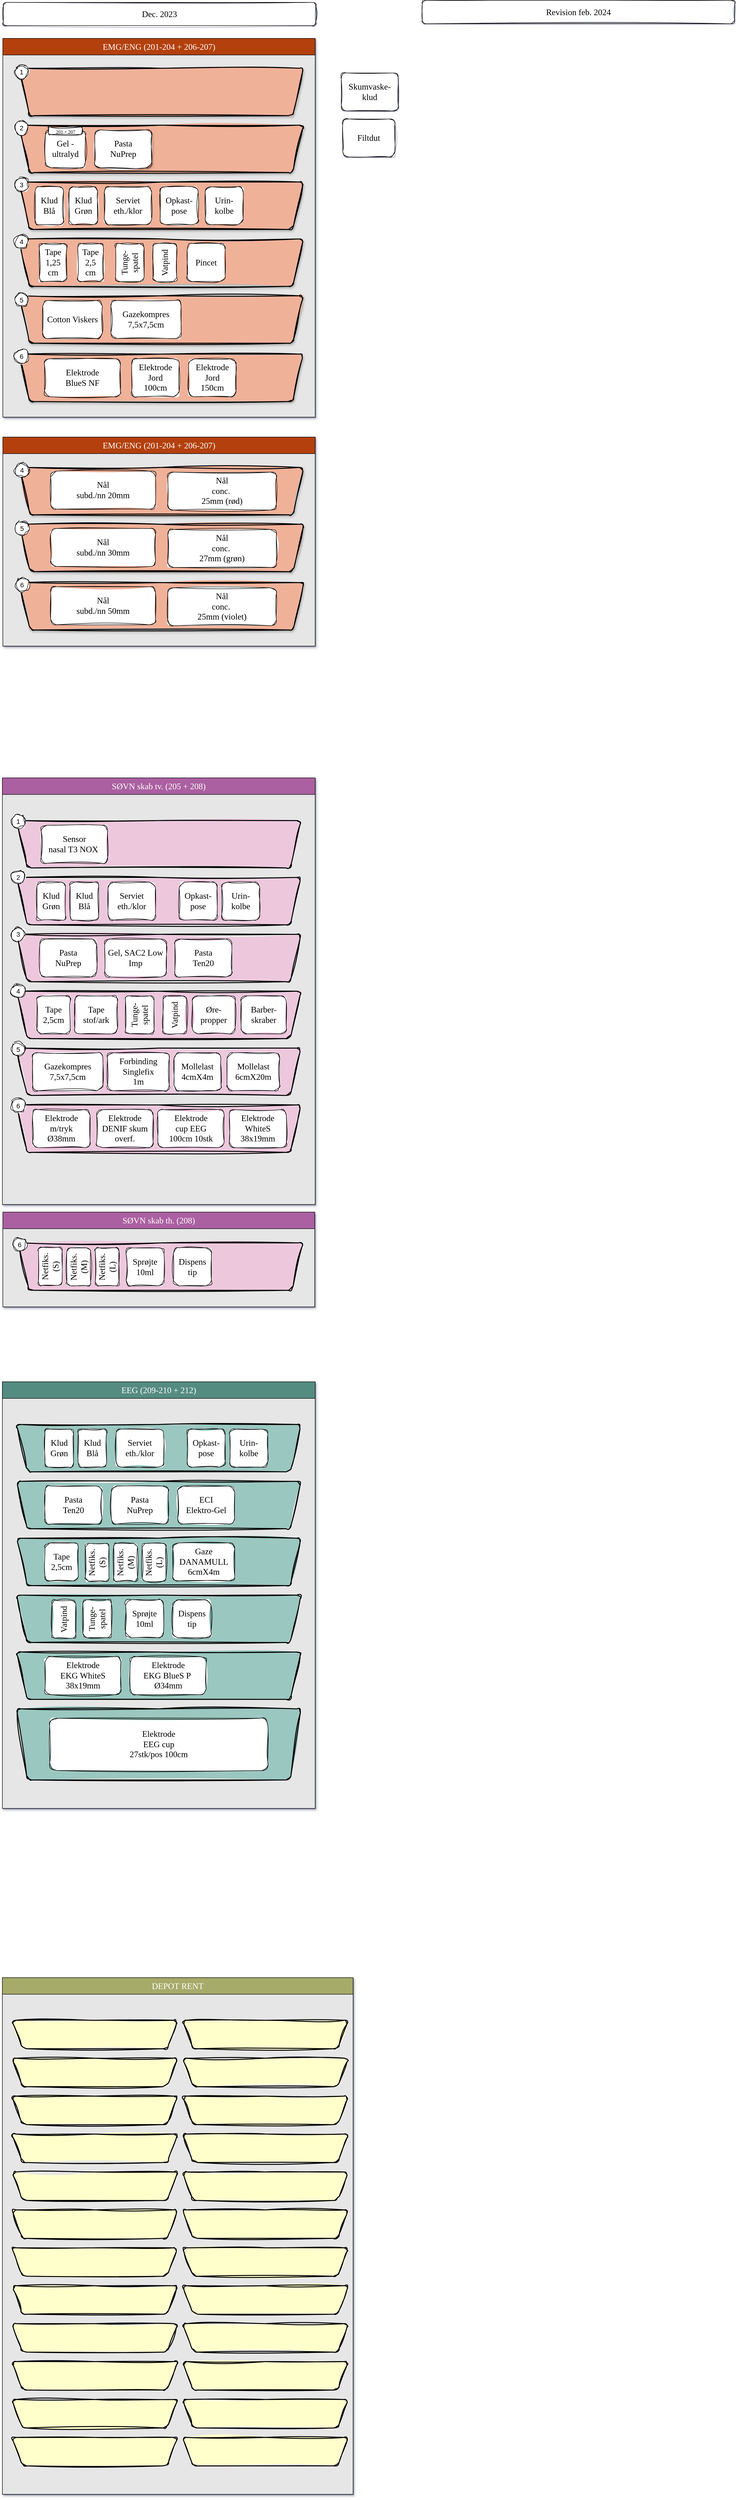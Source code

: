 <mxfile version="22.1.18" type="github">
  <diagram name="Side-1" id="svqQulUeOBDjTAGsCi2p">
    <mxGraphModel dx="2358" dy="1513" grid="0" gridSize="10" guides="1" tooltips="0" connect="0" arrows="0" fold="1" page="0" pageScale="1.5" pageWidth="1169" pageHeight="827" background="#ffffff" math="0" shadow="1">
      <root>
        <mxCell id="0" />
        <mxCell id="1" parent="0" />
        <mxCell id="lYbMJt9OuOAuE3FdUUvH-2" value="EEG (209-210 + 212)" style="swimlane;whiteSpace=wrap;html=1;hachureGap=4;fontFamily=Verdana;fontSize=18;swimlaneFillColor=#E6E6E6;startSize=35;rounded=0;labelBackgroundColor=none;fillStyle=solid;fillColor=#548C82;fontColor=#FFFFFF;shadow=1;fontStyle=0;glass=0;" parent="1" vertex="1">
          <mxGeometry x="80" y="2580" width="660" height="900" as="geometry" />
        </mxCell>
        <mxCell id="3jGWB9efROOq3MFtMo3v-24" value="" style="shape=trapezoid;perimeter=trapezoidPerimeter;whiteSpace=wrap;html=1;fixedSize=1;rounded=1;size=22.5;arcSize=17;rotation=-180;labelBackgroundColor=none;shadow=0;fillStyle=solid;allowArrows=1;snapToPoint=0;strokeWidth=2;perimeterSpacing=0;labelBorderColor=none;fillColor=#9AC7BF;fontSize=18;fontFamily=Verdana;sketch=1;curveFitting=1;jiggle=2;" parent="lYbMJt9OuOAuE3FdUUvH-2" vertex="1">
          <mxGeometry x="30" y="90" width="600" height="100" as="geometry" />
        </mxCell>
        <mxCell id="3jGWB9efROOq3MFtMo3v-30" value="Klud Grøn" style="rounded=1;whiteSpace=wrap;html=1;hachureGap=4;fontFamily=Verdana;fontSize=18;strokeWidth=1;direction=west;rotation=0;sketch=1;curveFitting=1;jiggle=2;" parent="lYbMJt9OuOAuE3FdUUvH-2" vertex="1">
          <mxGeometry x="90" y="100" width="60" height="80" as="geometry" />
        </mxCell>
        <mxCell id="lYbMJt9OuOAuE3FdUUvH-6" value="" style="shape=trapezoid;perimeter=trapezoidPerimeter;whiteSpace=wrap;html=1;fixedSize=1;rounded=1;size=22.5;arcSize=17;rotation=-180;labelBackgroundColor=none;shadow=0;fillStyle=solid;allowArrows=1;snapToPoint=0;strokeWidth=2;perimeterSpacing=0;labelBorderColor=none;fillColor=#9AC7BF;fontSize=18;fontFamily=Verdana;sketch=1;curveFitting=1;jiggle=2;" parent="lYbMJt9OuOAuE3FdUUvH-2" vertex="1">
          <mxGeometry x="30" y="210" width="600" height="100" as="geometry" />
        </mxCell>
        <mxCell id="lYbMJt9OuOAuE3FdUUvH-8" value="" style="shape=trapezoid;perimeter=trapezoidPerimeter;whiteSpace=wrap;html=1;fixedSize=1;rounded=1;size=22.5;arcSize=17;rotation=-180;labelBackgroundColor=none;shadow=0;fillStyle=solid;allowArrows=1;snapToPoint=0;strokeWidth=2;perimeterSpacing=0;labelBorderColor=none;fillColor=#9AC7BF;fontSize=18;fontFamily=Verdana;sketch=1;curveFitting=1;jiggle=2;" parent="lYbMJt9OuOAuE3FdUUvH-2" vertex="1">
          <mxGeometry x="30" y="330" width="600" height="100" as="geometry" />
        </mxCell>
        <mxCell id="lYbMJt9OuOAuE3FdUUvH-9" value="" style="shape=trapezoid;perimeter=trapezoidPerimeter;whiteSpace=wrap;html=1;fixedSize=1;rounded=1;size=22.5;arcSize=17;rotation=-180;labelBackgroundColor=none;shadow=0;fillStyle=solid;allowArrows=1;snapToPoint=0;strokeWidth=2;perimeterSpacing=0;labelBorderColor=none;fillColor=#9AC7BF;fontSize=18;fontFamily=Verdana;sketch=1;curveFitting=1;jiggle=2;" parent="lYbMJt9OuOAuE3FdUUvH-2" vertex="1">
          <mxGeometry x="30" y="450" width="600" height="100" as="geometry" />
        </mxCell>
        <mxCell id="lYbMJt9OuOAuE3FdUUvH-10" value="" style="shape=trapezoid;perimeter=trapezoidPerimeter;whiteSpace=wrap;html=1;fixedSize=1;rounded=1;size=22.5;arcSize=17;rotation=-180;labelBackgroundColor=none;shadow=0;fillStyle=solid;allowArrows=1;snapToPoint=0;strokeWidth=2;perimeterSpacing=0;labelBorderColor=none;fillColor=#9AC7BF;fontSize=18;fontFamily=Verdana;sketch=1;curveFitting=1;jiggle=2;" parent="lYbMJt9OuOAuE3FdUUvH-2" vertex="1">
          <mxGeometry x="30" y="570" width="600" height="100" as="geometry" />
        </mxCell>
        <mxCell id="lYbMJt9OuOAuE3FdUUvH-11" value="" style="shape=trapezoid;perimeter=trapezoidPerimeter;whiteSpace=wrap;html=1;fixedSize=1;rounded=1;size=22.5;arcSize=17;rotation=-180;labelBackgroundColor=none;shadow=0;fillStyle=solid;allowArrows=1;snapToPoint=0;strokeWidth=2;perimeterSpacing=0;labelBorderColor=none;fillColor=#9AC7BF;fontSize=18;fontFamily=Verdana;sketch=1;curveFitting=1;jiggle=2;" parent="lYbMJt9OuOAuE3FdUUvH-2" vertex="1">
          <mxGeometry x="30" y="690" width="600" height="150" as="geometry" />
        </mxCell>
        <mxCell id="lYbMJt9OuOAuE3FdUUvH-13" value="Klud Blå" style="rounded=1;whiteSpace=wrap;html=1;hachureGap=4;fontFamily=Verdana;fontSize=18;strokeWidth=1;direction=west;rotation=0;sketch=1;curveFitting=1;jiggle=2;" parent="lYbMJt9OuOAuE3FdUUvH-2" vertex="1">
          <mxGeometry x="160" y="100" width="60" height="80" as="geometry" />
        </mxCell>
        <mxCell id="lYbMJt9OuOAuE3FdUUvH-14" value="Serviet&lt;br style=&quot;font-size: 18px;&quot;&gt;eth./klor" style="rounded=1;whiteSpace=wrap;html=1;hachureGap=4;fontFamily=Verdana;fontSize=18;strokeWidth=1;direction=west;rotation=0;sketch=1;curveFitting=1;jiggle=2;" parent="lYbMJt9OuOAuE3FdUUvH-2" vertex="1">
          <mxGeometry x="240" y="100" width="100" height="80" as="geometry" />
        </mxCell>
        <mxCell id="lYbMJt9OuOAuE3FdUUvH-15" value="Opkast-pose" style="rounded=1;whiteSpace=wrap;html=1;hachureGap=4;fontFamily=Verdana;fontSize=18;strokeWidth=1;direction=west;rotation=0;sketch=1;curveFitting=1;jiggle=2;" parent="lYbMJt9OuOAuE3FdUUvH-2" vertex="1">
          <mxGeometry x="390" y="100" width="80" height="80" as="geometry" />
        </mxCell>
        <mxCell id="lYbMJt9OuOAuE3FdUUvH-16" value="Urin-kolbe" style="rounded=1;whiteSpace=wrap;html=1;hachureGap=4;fontFamily=Verdana;fontSize=18;strokeWidth=1;direction=west;rotation=0;sketch=1;curveFitting=1;jiggle=2;" parent="lYbMJt9OuOAuE3FdUUvH-2" vertex="1">
          <mxGeometry x="480" y="100" width="80" height="80" as="geometry" />
        </mxCell>
        <mxCell id="lYbMJt9OuOAuE3FdUUvH-20" value="Elektrode&lt;br&gt;EKG WhiteS&lt;br style=&quot;font-size: 18px;&quot;&gt;38x19mm" style="rounded=1;whiteSpace=wrap;html=1;hachureGap=4;fontFamily=Verdana;fontSize=18;strokeWidth=1;direction=west;rotation=0;spacingRight=2;spacingLeft=2;sketch=1;curveFitting=1;jiggle=2;" parent="lYbMJt9OuOAuE3FdUUvH-2" vertex="1">
          <mxGeometry x="90" y="580" width="160" height="80" as="geometry" />
        </mxCell>
        <mxCell id="lYbMJt9OuOAuE3FdUUvH-25" value="Elektrode &lt;br style=&quot;font-size: 18px;&quot;&gt;EKG BlueS P&amp;nbsp;&lt;br style=&quot;font-size: 18px;&quot;&gt;Ø34mm" style="rounded=1;whiteSpace=wrap;html=1;hachureGap=4;fontFamily=Verdana;fontSize=18;strokeWidth=1;direction=west;rotation=0;spacingRight=2;spacingLeft=2;sketch=1;curveFitting=1;jiggle=2;" parent="lYbMJt9OuOAuE3FdUUvH-2" vertex="1">
          <mxGeometry x="270" y="580" width="160" height="80" as="geometry" />
        </mxCell>
        <mxCell id="lYbMJt9OuOAuE3FdUUvH-26" value="Tape&lt;br style=&quot;font-size: 18px;&quot;&gt;2,5cm" style="rounded=1;whiteSpace=wrap;html=1;hachureGap=4;fontFamily=Verdana;fontSize=18;strokeWidth=1;direction=west;rotation=0;spacingRight=2;spacingLeft=2;sketch=1;curveFitting=1;jiggle=2;" parent="lYbMJt9OuOAuE3FdUUvH-2" vertex="1">
          <mxGeometry x="90" y="340" width="70" height="80" as="geometry" />
        </mxCell>
        <mxCell id="lYbMJt9OuOAuE3FdUUvH-27" value="Vatpind" style="rounded=1;whiteSpace=wrap;html=1;hachureGap=4;fontFamily=Verdana;fontSize=18;strokeWidth=1;direction=west;rotation=-90;spacingRight=2;spacingLeft=2;sketch=1;curveFitting=1;jiggle=2;" parent="lYbMJt9OuOAuE3FdUUvH-2" vertex="1">
          <mxGeometry x="90" y="476" width="80" height="50" as="geometry" />
        </mxCell>
        <mxCell id="lYbMJt9OuOAuE3FdUUvH-28" value="Tunge-spatel" style="rounded=1;whiteSpace=wrap;html=1;hachureGap=4;fontFamily=Verdana;fontSize=18;strokeWidth=1;direction=west;rotation=-90;spacingRight=2;spacingLeft=2;sketch=1;curveFitting=1;jiggle=2;" parent="lYbMJt9OuOAuE3FdUUvH-2" vertex="1">
          <mxGeometry x="160" y="470" width="80" height="60" as="geometry" />
        </mxCell>
        <mxCell id="lYbMJt9OuOAuE3FdUUvH-29" value="Gaze DANAMULL&lt;br style=&quot;font-size: 18px;&quot;&gt;6cmX4m" style="rounded=1;whiteSpace=wrap;html=1;hachureGap=4;fontFamily=Verdana;fontSize=18;strokeWidth=1;direction=west;rotation=0;spacingRight=2;spacingLeft=2;sketch=1;curveFitting=1;jiggle=2;" parent="lYbMJt9OuOAuE3FdUUvH-2" vertex="1">
          <mxGeometry x="360" y="340" width="130" height="80" as="geometry" />
        </mxCell>
        <mxCell id="lYbMJt9OuOAuE3FdUUvH-36" value="Netfiks. (S)" style="rounded=1;whiteSpace=wrap;html=1;hachureGap=4;fontFamily=Verdana;fontSize=18;strokeWidth=1;direction=west;rotation=-90;spacingRight=2;spacingLeft=2;sketch=1;curveFitting=1;jiggle=2;" parent="lYbMJt9OuOAuE3FdUUvH-2" vertex="1">
          <mxGeometry x="160" y="356" width="80" height="50" as="geometry" />
        </mxCell>
        <mxCell id="lYbMJt9OuOAuE3FdUUvH-37" value="Netfiks. (M)" style="rounded=1;whiteSpace=wrap;html=1;hachureGap=4;fontFamily=Verdana;fontSize=18;strokeWidth=1;direction=west;rotation=-90;spacingRight=2;spacingLeft=2;sketch=1;curveFitting=1;jiggle=2;" parent="lYbMJt9OuOAuE3FdUUvH-2" vertex="1">
          <mxGeometry x="220" y="356" width="80" height="50" as="geometry" />
        </mxCell>
        <mxCell id="lYbMJt9OuOAuE3FdUUvH-38" value="Netfiks. (L)" style="rounded=1;whiteSpace=wrap;html=1;hachureGap=4;fontFamily=Verdana;fontSize=18;strokeWidth=1;direction=west;rotation=-90;spacingRight=2;spacingLeft=2;sketch=1;curveFitting=1;jiggle=2;" parent="lYbMJt9OuOAuE3FdUUvH-2" vertex="1">
          <mxGeometry x="280" y="356" width="80" height="50" as="geometry" />
        </mxCell>
        <mxCell id="lYbMJt9OuOAuE3FdUUvH-39" value="Pasta&lt;br style=&quot;font-size: 18px;&quot;&gt;NuPrep" style="rounded=1;whiteSpace=wrap;html=1;hachureGap=4;fontFamily=Verdana;fontSize=18;strokeWidth=1;direction=west;rotation=0;spacingRight=2;spacingLeft=2;sketch=1;curveFitting=1;jiggle=2;" parent="lYbMJt9OuOAuE3FdUUvH-2" vertex="1">
          <mxGeometry x="230" y="220" width="120" height="80" as="geometry" />
        </mxCell>
        <mxCell id="lYbMJt9OuOAuE3FdUUvH-40" value="Pasta&lt;br style=&quot;font-size: 18px;&quot;&gt;Ten20" style="rounded=1;whiteSpace=wrap;html=1;hachureGap=4;fontFamily=Verdana;fontSize=18;strokeWidth=1;direction=west;rotation=0;spacingRight=2;spacingLeft=2;sketch=1;curveFitting=1;jiggle=2;" parent="lYbMJt9OuOAuE3FdUUvH-2" vertex="1">
          <mxGeometry x="90" y="220" width="120" height="80" as="geometry" />
        </mxCell>
        <mxCell id="lYbMJt9OuOAuE3FdUUvH-41" value="Elektrode&lt;br style=&quot;font-size: 18px;&quot;&gt;EEG cup&lt;br style=&quot;font-size: 18px;&quot;&gt;27stk/pos 100cm" style="rounded=1;whiteSpace=wrap;html=1;hachureGap=4;fontFamily=Verdana;fontSize=18;strokeWidth=1;direction=west;rotation=0;spacingRight=2;spacingLeft=2;sketch=1;curveFitting=1;jiggle=2;" parent="lYbMJt9OuOAuE3FdUUvH-2" vertex="1">
          <mxGeometry x="100" y="710" width="460" height="110" as="geometry" />
        </mxCell>
        <mxCell id="lYbMJt9OuOAuE3FdUUvH-42" value="ECI&lt;br style=&quot;font-size: 18px;&quot;&gt;Elektro-Gel" style="rounded=1;whiteSpace=wrap;html=1;hachureGap=4;fontFamily=Verdana;fontSize=18;strokeWidth=1;direction=west;rotation=0;spacingRight=2;spacingLeft=2;sketch=1;curveFitting=1;jiggle=2;" parent="lYbMJt9OuOAuE3FdUUvH-2" vertex="1">
          <mxGeometry x="370" y="220" width="120" height="80" as="geometry" />
        </mxCell>
        <mxCell id="lYbMJt9OuOAuE3FdUUvH-43" value="Sprøjte 10ml" style="rounded=1;whiteSpace=wrap;html=1;hachureGap=4;fontFamily=Verdana;fontSize=18;strokeWidth=1;direction=west;rotation=0;spacingRight=2;spacingLeft=2;sketch=1;curveFitting=1;jiggle=2;" parent="lYbMJt9OuOAuE3FdUUvH-2" vertex="1">
          <mxGeometry x="260" y="460" width="80" height="80" as="geometry" />
        </mxCell>
        <mxCell id="lYbMJt9OuOAuE3FdUUvH-44" value="Dispens&lt;br style=&quot;font-size: 18px;&quot;&gt;tip" style="rounded=1;whiteSpace=wrap;html=1;hachureGap=4;fontFamily=Verdana;fontSize=18;strokeWidth=1;direction=west;rotation=0;spacingRight=2;spacingLeft=2;sketch=1;curveFitting=1;jiggle=2;" parent="lYbMJt9OuOAuE3FdUUvH-2" vertex="1">
          <mxGeometry x="360" y="460" width="80" height="80" as="geometry" />
        </mxCell>
        <mxCell id="wIaHaO2FN9Urou3l482N-1" value="EMG/ENG (201-204 + 206-207)" style="swimlane;whiteSpace=wrap;html=1;hachureGap=4;fontFamily=Verdana;fontSize=18;swimlaneFillColor=#E6E6E6;startSize=35;rounded=0;labelBackgroundColor=none;fillStyle=solid;fillColor=#B3400E;fontColor=#FFFFFF;shadow=1;fontStyle=0;glass=0;" parent="1" vertex="1">
          <mxGeometry x="81" y="-254" width="659" height="799" as="geometry" />
        </mxCell>
        <mxCell id="wIaHaO2FN9Urou3l482N-2" value="" style="shape=trapezoid;perimeter=trapezoidPerimeter;whiteSpace=wrap;html=1;fixedSize=1;rounded=1;size=22.5;arcSize=17;rotation=-180;labelBackgroundColor=none;shadow=1;fillStyle=solid;allowArrows=1;snapToPoint=0;strokeWidth=2;perimeterSpacing=0;labelBorderColor=none;fillColor=#F0B199;fontSize=18;fontFamily=Verdana;sketch=1;curveFitting=1;jiggle=2;" parent="wIaHaO2FN9Urou3l482N-1" vertex="1">
          <mxGeometry x="34" y="63" width="600" height="100" as="geometry" />
        </mxCell>
        <mxCell id="wIaHaO2FN9Urou3l482N-4" value="" style="shape=trapezoid;perimeter=trapezoidPerimeter;whiteSpace=wrap;html=1;fixedSize=1;rounded=1;size=22.5;arcSize=17;rotation=-180;labelBackgroundColor=none;shadow=1;fillStyle=solid;allowArrows=1;snapToPoint=0;strokeWidth=2;perimeterSpacing=0;labelBorderColor=none;fillColor=#F0B199;fontSize=18;fontFamily=Verdana;sketch=1;curveFitting=1;jiggle=2;" parent="wIaHaO2FN9Urou3l482N-1" vertex="1">
          <mxGeometry x="34" y="183" width="600" height="100" as="geometry" />
        </mxCell>
        <mxCell id="wIaHaO2FN9Urou3l482N-5" value="" style="shape=trapezoid;perimeter=trapezoidPerimeter;whiteSpace=wrap;html=1;fixedSize=1;rounded=1;size=22.5;arcSize=17;rotation=-180;labelBackgroundColor=none;shadow=1;fillStyle=solid;allowArrows=1;snapToPoint=0;strokeWidth=2;perimeterSpacing=0;labelBorderColor=none;fillColor=#F0B199;fontSize=18;fontFamily=Verdana;sketch=1;curveFitting=1;jiggle=2;" parent="wIaHaO2FN9Urou3l482N-1" vertex="1">
          <mxGeometry x="34" y="303" width="600" height="100" as="geometry" />
        </mxCell>
        <mxCell id="wIaHaO2FN9Urou3l482N-6" value="" style="shape=trapezoid;perimeter=trapezoidPerimeter;whiteSpace=wrap;html=1;fixedSize=1;rounded=1;size=22.5;arcSize=17;rotation=-180;labelBackgroundColor=none;shadow=1;fillStyle=solid;allowArrows=1;snapToPoint=0;strokeWidth=2;perimeterSpacing=0;labelBorderColor=none;fillColor=#F0B199;fontSize=18;fontFamily=Verdana;sketch=1;curveFitting=1;jiggle=2;" parent="wIaHaO2FN9Urou3l482N-1" vertex="1">
          <mxGeometry x="34" y="423" width="600" height="100" as="geometry" />
        </mxCell>
        <mxCell id="wIaHaO2FN9Urou3l482N-7" value="" style="shape=trapezoid;perimeter=trapezoidPerimeter;whiteSpace=wrap;html=1;fixedSize=1;rounded=1;size=22.5;arcSize=17;rotation=-180;labelBackgroundColor=none;shadow=1;fillStyle=solid;allowArrows=1;snapToPoint=0;strokeWidth=2;perimeterSpacing=0;labelBorderColor=none;fillColor=#F0B199;fontSize=18;fontFamily=Verdana;sketch=1;curveFitting=1;jiggle=2;" parent="wIaHaO2FN9Urou3l482N-1" vertex="1">
          <mxGeometry x="34" y="543" width="600" height="100" as="geometry" />
        </mxCell>
        <mxCell id="wIaHaO2FN9Urou3l482N-8" value="" style="shape=trapezoid;perimeter=trapezoidPerimeter;whiteSpace=wrap;html=1;fixedSize=1;rounded=1;size=22.5;arcSize=17;rotation=-180;labelBackgroundColor=none;shadow=1;fillStyle=solid;allowArrows=1;snapToPoint=0;strokeWidth=2;perimeterSpacing=0;labelBorderColor=none;fillColor=#F0B199;fontSize=18;fontFamily=Verdana;sketch=1;curveFitting=1;jiggle=2;" parent="wIaHaO2FN9Urou3l482N-1" vertex="1">
          <mxGeometry x="34" y="666" width="600" height="100" as="geometry" />
        </mxCell>
        <mxCell id="wIaHaO2FN9Urou3l482N-13" value="Elektrode Jord&lt;br style=&quot;font-size: 18px;&quot;&gt;100cm" style="rounded=1;whiteSpace=wrap;html=1;hachureGap=4;fontFamily=Verdana;fontSize=18;strokeWidth=1;direction=west;rotation=0;spacingRight=2;spacingLeft=2;sketch=1;curveFitting=1;jiggle=2;" parent="wIaHaO2FN9Urou3l482N-1" vertex="1">
          <mxGeometry x="272" y="676" width="100" height="80" as="geometry" />
        </mxCell>
        <mxCell id="wIaHaO2FN9Urou3l482N-14" value="Elektrode&lt;br style=&quot;font-size: 18px;&quot;&gt;BlueS NF" style="rounded=1;whiteSpace=wrap;html=1;hachureGap=4;fontFamily=Verdana;fontSize=18;strokeWidth=1;direction=west;rotation=0;spacingRight=2;spacingLeft=2;sketch=1;curveFitting=1;jiggle=2;" parent="wIaHaO2FN9Urou3l482N-1" vertex="1">
          <mxGeometry x="88" y="676" width="160" height="80" as="geometry" />
        </mxCell>
        <mxCell id="wIaHaO2FN9Urou3l482N-22" value="Gel - ultralyd" style="rounded=1;whiteSpace=wrap;html=1;hachureGap=4;fontFamily=Verdana;fontSize=18;strokeWidth=1;direction=west;rotation=0;spacingRight=2;spacingLeft=2;shadow=0;sketch=1;curveFitting=1;jiggle=2;" parent="wIaHaO2FN9Urou3l482N-1" vertex="1">
          <mxGeometry x="90" y="193" width="84" height="80" as="geometry" />
        </mxCell>
        <mxCell id="wIaHaO2FN9Urou3l482N-28" value="Elektrode Jord&lt;br style=&quot;font-size: 18px;&quot;&gt;150cm" style="rounded=1;whiteSpace=wrap;html=1;hachureGap=4;fontFamily=Verdana;fontSize=18;strokeWidth=1;direction=west;rotation=0;spacingRight=2;spacingLeft=2;sketch=1;curveFitting=1;jiggle=2;" parent="wIaHaO2FN9Urou3l482N-1" vertex="1">
          <mxGeometry x="392" y="676" width="100" height="80" as="geometry" />
        </mxCell>
        <mxCell id="Ygx26Ma0uc5o6EwyQJRm-1" value="Pasta&lt;br style=&quot;font-size: 18px;&quot;&gt;NuPrep" style="rounded=1;whiteSpace=wrap;html=1;hachureGap=4;fontFamily=Verdana;fontSize=18;strokeWidth=1;direction=west;rotation=0;spacingRight=2;spacingLeft=2;sketch=1;curveFitting=1;jiggle=2;shadow=1;" vertex="1" parent="wIaHaO2FN9Urou3l482N-1">
          <mxGeometry x="194" y="193" width="120" height="80" as="geometry" />
        </mxCell>
        <mxCell id="wIaHaO2FN9Urou3l482N-9" value="Klud Blå" style="rounded=1;whiteSpace=wrap;html=1;hachureGap=4;fontFamily=Verdana;fontSize=18;strokeWidth=1;direction=west;rotation=0;sketch=1;curveFitting=1;jiggle=2;" parent="wIaHaO2FN9Urou3l482N-1" vertex="1">
          <mxGeometry x="68" y="313" width="60" height="80" as="geometry" />
        </mxCell>
        <mxCell id="wIaHaO2FN9Urou3l482N-3" value="Klud Grøn" style="rounded=1;whiteSpace=wrap;html=1;hachureGap=4;fontFamily=Verdana;fontSize=18;strokeWidth=1;direction=west;rotation=0;sketch=1;curveFitting=1;jiggle=2;" parent="wIaHaO2FN9Urou3l482N-1" vertex="1">
          <mxGeometry x="140" y="313" width="60" height="80" as="geometry" />
        </mxCell>
        <mxCell id="wIaHaO2FN9Urou3l482N-10" value="Serviet&lt;br style=&quot;font-size: 18px;&quot;&gt;eth./klor" style="rounded=1;whiteSpace=wrap;html=1;hachureGap=4;fontFamily=Verdana;fontSize=18;strokeWidth=1;direction=west;rotation=0;shadow=0;sketch=1;curveFitting=1;jiggle=2;" parent="wIaHaO2FN9Urou3l482N-1" vertex="1">
          <mxGeometry x="214" y="313" width="100" height="80" as="geometry" />
        </mxCell>
        <mxCell id="wIaHaO2FN9Urou3l482N-11" value="Opkast-pose" style="rounded=1;whiteSpace=wrap;html=1;hachureGap=4;fontFamily=Verdana;fontSize=18;strokeWidth=1;direction=west;rotation=0;sketch=1;curveFitting=1;jiggle=2;" parent="wIaHaO2FN9Urou3l482N-1" vertex="1">
          <mxGeometry x="332" y="313" width="80" height="80" as="geometry" />
        </mxCell>
        <mxCell id="wIaHaO2FN9Urou3l482N-12" value="Urin-kolbe" style="rounded=1;whiteSpace=wrap;html=1;hachureGap=4;fontFamily=Verdana;fontSize=18;strokeWidth=1;direction=west;rotation=0;sketch=1;curveFitting=1;jiggle=2;" parent="wIaHaO2FN9Urou3l482N-1" vertex="1">
          <mxGeometry x="427" y="313" width="80" height="80" as="geometry" />
        </mxCell>
        <mxCell id="Ygx26Ma0uc5o6EwyQJRm-2" value="Tape&lt;br style=&quot;font-size: 18px;&quot;&gt;2,5 cm" style="rounded=1;whiteSpace=wrap;html=1;hachureGap=4;fontFamily=Verdana;fontSize=18;strokeWidth=1;direction=west;rotation=0;spacingRight=2;spacingLeft=2;sketch=1;curveFitting=1;jiggle=2;" vertex="1" parent="wIaHaO2FN9Urou3l482N-1">
          <mxGeometry x="158" y="433" width="54" height="80" as="geometry" />
        </mxCell>
        <mxCell id="Ygx26Ma0uc5o6EwyQJRm-3" value="Tape&lt;br style=&quot;font-size: 18px;&quot;&gt;1,25 cm" style="rounded=1;whiteSpace=wrap;html=1;hachureGap=4;fontFamily=Verdana;fontSize=18;strokeWidth=1;direction=west;rotation=0;spacingRight=2;spacingLeft=2;sketch=1;curveFitting=1;jiggle=2;" vertex="1" parent="wIaHaO2FN9Urou3l482N-1">
          <mxGeometry x="77" y="433" width="58" height="80" as="geometry" />
        </mxCell>
        <mxCell id="wIaHaO2FN9Urou3l482N-17" value="Tunge-spatel" style="rounded=1;whiteSpace=wrap;html=1;hachureGap=4;fontFamily=Verdana;fontSize=18;strokeWidth=1;direction=west;rotation=-90;spacingRight=2;spacingLeft=2;sketch=1;curveFitting=1;jiggle=2;" parent="wIaHaO2FN9Urou3l482N-1" vertex="1">
          <mxGeometry x="228" y="443" width="80" height="60" as="geometry" />
        </mxCell>
        <mxCell id="wIaHaO2FN9Urou3l482N-16" value="Vatpind" style="rounded=1;whiteSpace=wrap;html=1;hachureGap=4;fontFamily=Verdana;fontSize=18;strokeWidth=1;direction=west;rotation=-90;spacingRight=2;spacingLeft=2;sketch=1;curveFitting=1;jiggle=2;" parent="wIaHaO2FN9Urou3l482N-1" vertex="1">
          <mxGeometry x="302" y="448" width="80" height="50" as="geometry" />
        </mxCell>
        <mxCell id="wIaHaO2FN9Urou3l482N-26" value="Pincet" style="rounded=1;whiteSpace=wrap;html=1;hachureGap=4;fontFamily=Verdana;fontSize=18;strokeWidth=1;direction=west;rotation=0;spacingRight=2;spacingLeft=2;sketch=1;curveFitting=1;jiggle=2;" parent="wIaHaO2FN9Urou3l482N-1" vertex="1">
          <mxGeometry x="389" y="433" width="80" height="80" as="geometry" />
        </mxCell>
        <mxCell id="wIaHaO2FN9Urou3l482N-31" value="Gazekompres&lt;br style=&quot;font-size: 18px;&quot;&gt;7,5x7,5cm" style="rounded=1;whiteSpace=wrap;html=1;hachureGap=4;fontFamily=Verdana;fontSize=18;strokeWidth=1;direction=west;rotation=0;spacingRight=2;spacingLeft=2;sketch=1;curveFitting=1;jiggle=2;" parent="wIaHaO2FN9Urou3l482N-1" vertex="1">
          <mxGeometry x="228" y="553" width="148" height="80" as="geometry" />
        </mxCell>
        <mxCell id="wIaHaO2FN9Urou3l482N-80" value="Cotton Viskers" style="rounded=1;whiteSpace=wrap;html=1;hachureGap=4;fontFamily=Verdana;fontSize=18;strokeWidth=1;direction=west;rotation=0;spacingRight=2;spacingLeft=2;sketch=1;curveFitting=1;jiggle=2;" parent="wIaHaO2FN9Urou3l482N-1" vertex="1">
          <mxGeometry x="84" y="553" width="126" height="80" as="geometry" />
        </mxCell>
        <mxCell id="Ygx26Ma0uc5o6EwyQJRm-5" value="&lt;font style=&quot;font-size: 10px;&quot;&gt;201 + 207&lt;/font&gt;" style="rounded=1;whiteSpace=wrap;html=1;hachureGap=4;fontFamily=Verdana;fontSize=18;strokeWidth=1;direction=west;rotation=0;spacingRight=2;spacingLeft=2;shadow=0;sketch=1;curveFitting=1;jiggle=2;" vertex="1" parent="wIaHaO2FN9Urou3l482N-1">
          <mxGeometry x="96.5" y="187" width="71" height="16" as="geometry" />
        </mxCell>
        <mxCell id="Ygx26Ma0uc5o6EwyQJRm-43" value="&lt;font style=&quot;font-size: 14px;&quot;&gt;1&lt;/font&gt;" style="ellipse;whiteSpace=wrap;html=1;aspect=fixed;sketch=1;curveFitting=1;jiggle=2;" vertex="1" parent="wIaHaO2FN9Urou3l482N-1">
          <mxGeometry x="25" y="56" width="29" height="29" as="geometry" />
        </mxCell>
        <mxCell id="Ygx26Ma0uc5o6EwyQJRm-45" value="&lt;font style=&quot;font-size: 14px;&quot;&gt;2&lt;/font&gt;" style="ellipse;whiteSpace=wrap;html=1;aspect=fixed;sketch=1;curveFitting=1;jiggle=2;" vertex="1" parent="wIaHaO2FN9Urou3l482N-1">
          <mxGeometry x="25" y="174" width="29" height="29" as="geometry" />
        </mxCell>
        <mxCell id="Ygx26Ma0uc5o6EwyQJRm-46" value="&lt;font style=&quot;font-size: 14px;&quot;&gt;3&lt;/font&gt;" style="ellipse;whiteSpace=wrap;html=1;aspect=fixed;sketch=1;curveFitting=1;jiggle=2;" vertex="1" parent="wIaHaO2FN9Urou3l482N-1">
          <mxGeometry x="25" y="294" width="29" height="29" as="geometry" />
        </mxCell>
        <mxCell id="Ygx26Ma0uc5o6EwyQJRm-47" value="&lt;font style=&quot;font-size: 14px;&quot;&gt;4&lt;/font&gt;" style="ellipse;whiteSpace=wrap;html=1;aspect=fixed;sketch=1;curveFitting=1;jiggle=2;" vertex="1" parent="wIaHaO2FN9Urou3l482N-1">
          <mxGeometry x="25" y="414" width="29" height="29" as="geometry" />
        </mxCell>
        <mxCell id="Ygx26Ma0uc5o6EwyQJRm-48" value="&lt;font style=&quot;font-size: 14px;&quot;&gt;5&lt;/font&gt;" style="ellipse;whiteSpace=wrap;html=1;aspect=fixed;sketch=1;curveFitting=1;jiggle=2;" vertex="1" parent="wIaHaO2FN9Urou3l482N-1">
          <mxGeometry x="25" y="537" width="29" height="29" as="geometry" />
        </mxCell>
        <mxCell id="Ygx26Ma0uc5o6EwyQJRm-49" value="&lt;font style=&quot;font-size: 14px;&quot;&gt;6&lt;/font&gt;" style="ellipse;whiteSpace=wrap;html=1;aspect=fixed;sketch=1;curveFitting=1;jiggle=2;" vertex="1" parent="wIaHaO2FN9Urou3l482N-1">
          <mxGeometry x="25" y="656" width="29" height="29" as="geometry" />
        </mxCell>
        <mxCell id="wIaHaO2FN9Urou3l482N-34" value="SØVN skab tv. (205 + 208)" style="swimlane;whiteSpace=wrap;html=1;hachureGap=4;fontFamily=Verdana;fontSize=18;swimlaneFillColor=#E6E6E6;startSize=35;rounded=0;labelBackgroundColor=none;fillStyle=solid;fillColor=#AB61A1;fontColor=#FFFFFF;shadow=1;fontStyle=0;glass=0;" parent="1" vertex="1">
          <mxGeometry x="80" y="1306" width="660" height="900" as="geometry" />
        </mxCell>
        <mxCell id="wIaHaO2FN9Urou3l482N-35" value="" style="shape=trapezoid;perimeter=trapezoidPerimeter;whiteSpace=wrap;html=1;fixedSize=1;rounded=1;size=22.5;arcSize=17;rotation=-180;labelBackgroundColor=none;shadow=0;fillStyle=solid;allowArrows=1;snapToPoint=0;strokeWidth=2;perimeterSpacing=0;labelBorderColor=none;fillColor=#EDC8DD;fontSize=18;fontFamily=Verdana;sketch=1;curveFitting=1;jiggle=2;" parent="wIaHaO2FN9Urou3l482N-34" vertex="1">
          <mxGeometry x="30" y="90" width="600" height="100" as="geometry" />
        </mxCell>
        <mxCell id="wIaHaO2FN9Urou3l482N-37" value="" style="shape=trapezoid;perimeter=trapezoidPerimeter;whiteSpace=wrap;html=1;fixedSize=1;rounded=1;size=22.5;arcSize=17;rotation=-180;labelBackgroundColor=none;shadow=0;fillStyle=solid;allowArrows=1;snapToPoint=0;strokeWidth=2;perimeterSpacing=0;labelBorderColor=none;fillColor=#EDC8DD;fontSize=18;fontFamily=Verdana;sketch=1;curveFitting=1;jiggle=2;" parent="wIaHaO2FN9Urou3l482N-34" vertex="1">
          <mxGeometry x="30" y="210" width="600" height="100" as="geometry" />
        </mxCell>
        <mxCell id="wIaHaO2FN9Urou3l482N-38" value="" style="shape=trapezoid;perimeter=trapezoidPerimeter;whiteSpace=wrap;html=1;fixedSize=1;rounded=1;size=22.5;arcSize=17;rotation=-180;labelBackgroundColor=none;shadow=0;fillStyle=solid;allowArrows=1;snapToPoint=0;strokeWidth=2;perimeterSpacing=0;labelBorderColor=none;fillColor=#EDC8DD;fontSize=18;fontFamily=Verdana;sketch=1;curveFitting=1;jiggle=2;" parent="wIaHaO2FN9Urou3l482N-34" vertex="1">
          <mxGeometry x="30" y="330" width="600" height="100" as="geometry" />
        </mxCell>
        <mxCell id="wIaHaO2FN9Urou3l482N-39" value="" style="shape=trapezoid;perimeter=trapezoidPerimeter;whiteSpace=wrap;html=1;fixedSize=1;rounded=1;size=22.5;arcSize=17;rotation=-180;labelBackgroundColor=none;shadow=0;fillStyle=solid;allowArrows=1;snapToPoint=0;strokeWidth=2;perimeterSpacing=0;labelBorderColor=none;fillColor=#EDC8DD;fontSize=18;fontFamily=Verdana;sketch=1;curveFitting=1;jiggle=2;" parent="wIaHaO2FN9Urou3l482N-34" vertex="1">
          <mxGeometry x="30" y="450" width="600" height="100" as="geometry" />
        </mxCell>
        <mxCell id="wIaHaO2FN9Urou3l482N-40" value="" style="shape=trapezoid;perimeter=trapezoidPerimeter;whiteSpace=wrap;html=1;fixedSize=1;rounded=1;size=22.5;arcSize=17;rotation=-180;labelBackgroundColor=none;shadow=0;fillStyle=solid;allowArrows=1;snapToPoint=0;strokeWidth=2;perimeterSpacing=0;labelBorderColor=none;fillColor=#EDC8DD;fontSize=18;fontFamily=Verdana;sketch=1;curveFitting=1;jiggle=2;" parent="wIaHaO2FN9Urou3l482N-34" vertex="1">
          <mxGeometry x="30" y="570" width="600" height="100" as="geometry" />
        </mxCell>
        <mxCell id="wIaHaO2FN9Urou3l482N-41" value="" style="shape=trapezoid;perimeter=trapezoidPerimeter;whiteSpace=wrap;html=1;fixedSize=1;rounded=1;size=22.5;arcSize=17;rotation=-180;labelBackgroundColor=none;shadow=0;fillStyle=solid;allowArrows=1;snapToPoint=0;strokeWidth=2;perimeterSpacing=0;labelBorderColor=none;fillColor=#EDC8DD;fontSize=18;fontFamily=Verdana;sketch=1;curveFitting=1;jiggle=2;" parent="wIaHaO2FN9Urou3l482N-34" vertex="1">
          <mxGeometry x="30" y="690" width="600" height="100" as="geometry" />
        </mxCell>
        <mxCell id="wIaHaO2FN9Urou3l482N-48" value="Tape&lt;br style=&quot;font-size: 18px;&quot;&gt;2,5cm" style="rounded=1;whiteSpace=wrap;html=1;hachureGap=4;fontFamily=Verdana;fontSize=18;strokeWidth=1;direction=west;rotation=0;spacingRight=2;spacingLeft=2;sketch=1;curveFitting=1;jiggle=2;" parent="wIaHaO2FN9Urou3l482N-34" vertex="1">
          <mxGeometry x="73" y="460" width="70" height="80" as="geometry" />
        </mxCell>
        <mxCell id="wIaHaO2FN9Urou3l482N-58" value="Forbinding Singlefix&lt;br&gt;1m" style="rounded=1;whiteSpace=wrap;html=1;hachureGap=4;fontFamily=Verdana;fontSize=18;strokeWidth=1;direction=west;rotation=0;spacingRight=2;spacingLeft=2;sketch=1;curveFitting=1;jiggle=2;" parent="wIaHaO2FN9Urou3l482N-34" vertex="1">
          <mxGeometry x="222" y="580" width="130" height="80" as="geometry" />
        </mxCell>
        <mxCell id="wIaHaO2FN9Urou3l482N-60" value="Barber-skraber" style="rounded=1;whiteSpace=wrap;html=1;hachureGap=4;fontFamily=Verdana;fontSize=18;strokeWidth=1;direction=west;rotation=0;spacingRight=2;spacingLeft=2;sketch=1;curveFitting=1;jiggle=2;" parent="wIaHaO2FN9Urou3l482N-34" vertex="1">
          <mxGeometry x="504" y="460" width="95" height="80" as="geometry" />
        </mxCell>
        <mxCell id="wIaHaO2FN9Urou3l482N-62" value="Mollelast&lt;br style=&quot;font-size: 18px;&quot;&gt;4cmX4m" style="rounded=1;whiteSpace=wrap;html=1;hachureGap=4;fontFamily=Verdana;fontSize=18;strokeWidth=1;direction=west;rotation=0;spacingRight=2;spacingLeft=2;sketch=1;curveFitting=1;jiggle=2;" parent="wIaHaO2FN9Urou3l482N-34" vertex="1">
          <mxGeometry x="362" y="580" width="99" height="80" as="geometry" />
        </mxCell>
        <mxCell id="wIaHaO2FN9Urou3l482N-81" value="Elektrode&lt;br&gt;DENIF skum overf." style="rounded=1;whiteSpace=wrap;html=1;hachureGap=4;fontFamily=Verdana;fontSize=18;strokeWidth=1;direction=west;rotation=0;spacingRight=2;spacingLeft=2;sketch=1;curveFitting=1;jiggle=2;" parent="wIaHaO2FN9Urou3l482N-34" vertex="1">
          <mxGeometry x="199" y="700" width="119" height="80" as="geometry" />
        </mxCell>
        <mxCell id="wIaHaO2FN9Urou3l482N-51" value="Sensor &lt;br&gt;nasal T3 NOX&amp;nbsp;" style="rounded=1;whiteSpace=wrap;html=1;hachureGap=4;fontFamily=Verdana;fontSize=18;strokeWidth=1;direction=west;rotation=0;spacingRight=2;spacingLeft=2;sketch=1;curveFitting=1;jiggle=2;" parent="wIaHaO2FN9Urou3l482N-34" vertex="1">
          <mxGeometry x="82" y="100" width="140" height="80" as="geometry" />
        </mxCell>
        <mxCell id="wIaHaO2FN9Urou3l482N-85" value="Tape&lt;br&gt;stof/ark" style="rounded=1;whiteSpace=wrap;html=1;hachureGap=4;fontFamily=Verdana;fontSize=18;strokeWidth=1;direction=west;rotation=0;spacingRight=2;spacingLeft=2;sketch=1;curveFitting=1;jiggle=2;" parent="wIaHaO2FN9Urou3l482N-34" vertex="1">
          <mxGeometry x="153" y="460" width="90" height="80" as="geometry" />
        </mxCell>
        <mxCell id="wIaHaO2FN9Urou3l482N-82" value="Elektrode &lt;br style=&quot;font-size: 18px;&quot;&gt;m/tryk &lt;br&gt;Ø38mm" style="rounded=1;whiteSpace=wrap;html=1;hachureGap=4;fontFamily=Verdana;fontSize=18;strokeWidth=1;direction=west;rotation=0;spacingRight=2;spacingLeft=2;sketch=1;curveFitting=1;jiggle=2;" parent="wIaHaO2FN9Urou3l482N-34" vertex="1">
          <mxGeometry x="64" y="700" width="121" height="80" as="geometry" />
        </mxCell>
        <mxCell id="wIaHaO2FN9Urou3l482N-76" value="Elektrode&lt;br&gt;cup EEG&lt;br&gt;100cm 10stk" style="rounded=1;whiteSpace=wrap;html=1;hachureGap=4;fontFamily=Verdana;fontSize=18;strokeWidth=1;direction=west;rotation=0;spacingRight=2;spacingLeft=2;sketch=1;curveFitting=1;jiggle=2;" parent="wIaHaO2FN9Urou3l482N-34" vertex="1">
          <mxGeometry x="328" y="700" width="140" height="80" as="geometry" />
        </mxCell>
        <mxCell id="wIaHaO2FN9Urou3l482N-74" value="Elektrode&lt;br&gt;WhiteS&lt;br style=&quot;font-size: 18px;&quot;&gt;38x19mm" style="rounded=1;whiteSpace=wrap;html=1;hachureGap=4;fontFamily=Verdana;fontSize=18;strokeWidth=1;direction=west;rotation=0;spacingRight=2;spacingLeft=2;sketch=1;curveFitting=1;jiggle=2;" parent="wIaHaO2FN9Urou3l482N-34" vertex="1">
          <mxGeometry x="479" y="700" width="120" height="80" as="geometry" />
        </mxCell>
        <mxCell id="Ygx26Ma0uc5o6EwyQJRm-6" value="Gazekompres&lt;br style=&quot;font-size: 18px;&quot;&gt;7,5x7,5cm" style="rounded=1;whiteSpace=wrap;html=1;hachureGap=4;fontFamily=Verdana;fontSize=18;strokeWidth=1;direction=west;rotation=0;spacingRight=2;spacingLeft=2;sketch=1;curveFitting=1;jiggle=2;" vertex="1" parent="wIaHaO2FN9Urou3l482N-34">
          <mxGeometry x="64" y="580" width="148" height="80" as="geometry" />
        </mxCell>
        <mxCell id="Ygx26Ma0uc5o6EwyQJRm-7" value="Mollelast&lt;br style=&quot;font-size: 18px;&quot;&gt;6cmX20m" style="rounded=1;whiteSpace=wrap;html=1;hachureGap=4;fontFamily=Verdana;fontSize=18;strokeWidth=1;direction=west;rotation=0;spacingRight=2;spacingLeft=2;sketch=1;curveFitting=1;jiggle=2;" vertex="1" parent="wIaHaO2FN9Urou3l482N-34">
          <mxGeometry x="474" y="580" width="111" height="80" as="geometry" />
        </mxCell>
        <mxCell id="wIaHaO2FN9Urou3l482N-36" value="Klud Grøn" style="rounded=1;whiteSpace=wrap;html=1;hachureGap=4;fontFamily=Verdana;fontSize=18;strokeWidth=1;direction=west;rotation=0;sketch=1;curveFitting=1;jiggle=2;" parent="wIaHaO2FN9Urou3l482N-34" vertex="1">
          <mxGeometry x="73" y="220" width="60" height="80" as="geometry" />
        </mxCell>
        <mxCell id="wIaHaO2FN9Urou3l482N-42" value="Klud Blå" style="rounded=1;whiteSpace=wrap;html=1;hachureGap=4;fontFamily=Verdana;fontSize=18;strokeWidth=1;direction=west;rotation=0;sketch=1;curveFitting=1;jiggle=2;" parent="wIaHaO2FN9Urou3l482N-34" vertex="1">
          <mxGeometry x="143" y="220" width="60" height="80" as="geometry" />
        </mxCell>
        <mxCell id="wIaHaO2FN9Urou3l482N-43" value="Serviet&lt;br style=&quot;font-size: 18px;&quot;&gt;eth./klor" style="rounded=1;whiteSpace=wrap;html=1;hachureGap=4;fontFamily=Verdana;fontSize=18;strokeWidth=1;direction=west;rotation=0;sketch=1;curveFitting=1;jiggle=2;" parent="wIaHaO2FN9Urou3l482N-34" vertex="1">
          <mxGeometry x="223" y="220" width="100" height="80" as="geometry" />
        </mxCell>
        <mxCell id="wIaHaO2FN9Urou3l482N-44" value="Opkast-pose" style="rounded=1;whiteSpace=wrap;html=1;hachureGap=4;fontFamily=Verdana;fontSize=18;strokeWidth=1;direction=west;rotation=0;sketch=1;curveFitting=1;jiggle=2;" parent="wIaHaO2FN9Urou3l482N-34" vertex="1">
          <mxGeometry x="373" y="220" width="80" height="80" as="geometry" />
        </mxCell>
        <mxCell id="wIaHaO2FN9Urou3l482N-45" value="Urin-kolbe" style="rounded=1;whiteSpace=wrap;html=1;hachureGap=4;fontFamily=Verdana;fontSize=18;strokeWidth=1;direction=west;rotation=0;sketch=1;curveFitting=1;jiggle=2;" parent="wIaHaO2FN9Urou3l482N-34" vertex="1">
          <mxGeometry x="463" y="220" width="80" height="80" as="geometry" />
        </mxCell>
        <mxCell id="Ygx26Ma0uc5o6EwyQJRm-8" value="Tunge-spatel" style="rounded=1;whiteSpace=wrap;html=1;hachureGap=4;fontFamily=Verdana;fontSize=18;strokeWidth=1;direction=west;rotation=-90;spacingRight=2;spacingLeft=2;sketch=1;curveFitting=1;jiggle=2;" vertex="1" parent="wIaHaO2FN9Urou3l482N-34">
          <mxGeometry x="250" y="470" width="80" height="60" as="geometry" />
        </mxCell>
        <mxCell id="Ygx26Ma0uc5o6EwyQJRm-9" value="Vatpind" style="rounded=1;whiteSpace=wrap;html=1;hachureGap=4;fontFamily=Verdana;fontSize=18;strokeWidth=1;direction=west;rotation=-90;spacingRight=2;spacingLeft=2;sketch=1;curveFitting=1;jiggle=2;" vertex="1" parent="wIaHaO2FN9Urou3l482N-34">
          <mxGeometry x="324" y="475" width="80" height="50" as="geometry" />
        </mxCell>
        <mxCell id="Ygx26Ma0uc5o6EwyQJRm-10" value="Øre-propper" style="rounded=1;whiteSpace=wrap;html=1;hachureGap=4;fontFamily=Verdana;fontSize=18;strokeWidth=1;direction=west;rotation=0;spacingRight=2;spacingLeft=2;sketch=1;curveFitting=1;jiggle=2;" vertex="1" parent="wIaHaO2FN9Urou3l482N-34">
          <mxGeometry x="401" y="460" width="90" height="80" as="geometry" />
        </mxCell>
        <mxCell id="hg8EG3NnJH5CYO38RCTZ-10" value="Pasta&lt;br style=&quot;font-size: 18px;&quot;&gt;NuPrep" style="rounded=1;whiteSpace=wrap;html=1;hachureGap=4;fontFamily=Verdana;fontSize=18;strokeWidth=1;direction=west;rotation=0;spacingRight=2;spacingLeft=2;sketch=1;curveFitting=1;jiggle=2;" parent="wIaHaO2FN9Urou3l482N-34" vertex="1">
          <mxGeometry x="79" y="340" width="120" height="80" as="geometry" />
        </mxCell>
        <mxCell id="wIaHaO2FN9Urou3l482N-63" value="Gel, SAC2 Low Imp" style="rounded=1;whiteSpace=wrap;html=1;hachureGap=4;fontFamily=Verdana;fontSize=18;strokeWidth=1;direction=west;rotation=0;spacingRight=2;spacingLeft=2;sketch=1;curveFitting=1;jiggle=2;" parent="wIaHaO2FN9Urou3l482N-34" vertex="1">
          <mxGeometry x="216" y="340" width="130" height="80" as="geometry" />
        </mxCell>
        <mxCell id="Ygx26Ma0uc5o6EwyQJRm-50" value="&lt;font style=&quot;font-size: 14px;&quot;&gt;1&lt;/font&gt;" style="ellipse;whiteSpace=wrap;html=1;aspect=fixed;sketch=1;curveFitting=1;jiggle=2;" vertex="1" parent="wIaHaO2FN9Urou3l482N-34">
          <mxGeometry x="19" y="77" width="29" height="29" as="geometry" />
        </mxCell>
        <mxCell id="Ygx26Ma0uc5o6EwyQJRm-51" value="&lt;font style=&quot;font-size: 14px;&quot;&gt;2&lt;/font&gt;" style="ellipse;whiteSpace=wrap;html=1;aspect=fixed;sketch=1;curveFitting=1;jiggle=2;" vertex="1" parent="wIaHaO2FN9Urou3l482N-34">
          <mxGeometry x="19" y="195" width="29" height="29" as="geometry" />
        </mxCell>
        <mxCell id="Ygx26Ma0uc5o6EwyQJRm-52" value="&lt;font style=&quot;font-size: 14px;&quot;&gt;3&lt;/font&gt;" style="ellipse;whiteSpace=wrap;html=1;aspect=fixed;sketch=1;curveFitting=1;jiggle=2;" vertex="1" parent="wIaHaO2FN9Urou3l482N-34">
          <mxGeometry x="19" y="315" width="29" height="29" as="geometry" />
        </mxCell>
        <mxCell id="Ygx26Ma0uc5o6EwyQJRm-53" value="&lt;font style=&quot;font-size: 14px;&quot;&gt;4&lt;/font&gt;" style="ellipse;whiteSpace=wrap;html=1;aspect=fixed;sketch=1;curveFitting=1;jiggle=2;" vertex="1" parent="wIaHaO2FN9Urou3l482N-34">
          <mxGeometry x="19" y="435" width="29" height="29" as="geometry" />
        </mxCell>
        <mxCell id="Ygx26Ma0uc5o6EwyQJRm-54" value="&lt;font style=&quot;font-size: 14px;&quot;&gt;5&lt;/font&gt;" style="ellipse;whiteSpace=wrap;html=1;aspect=fixed;sketch=1;curveFitting=1;jiggle=2;" vertex="1" parent="wIaHaO2FN9Urou3l482N-34">
          <mxGeometry x="19" y="558" width="29" height="29" as="geometry" />
        </mxCell>
        <mxCell id="Ygx26Ma0uc5o6EwyQJRm-55" value="&lt;font style=&quot;font-size: 14px;&quot;&gt;6&lt;/font&gt;" style="ellipse;whiteSpace=wrap;html=1;aspect=fixed;sketch=1;curveFitting=1;jiggle=2;" vertex="1" parent="wIaHaO2FN9Urou3l482N-34">
          <mxGeometry x="19" y="677" width="29" height="29" as="geometry" />
        </mxCell>
        <mxCell id="wIaHaO2FN9Urou3l482N-119" value="DEPOT RENT" style="swimlane;whiteSpace=wrap;html=1;hachureGap=4;fontFamily=Verdana;fontSize=18;swimlaneFillColor=#E6E6E6;startSize=35;rounded=0;labelBackgroundColor=none;fillStyle=solid;fillColor=#A7AB6A;fontColor=#FFFFFF;shadow=1;fontStyle=0;glass=0;" parent="1" vertex="1">
          <mxGeometry x="80" y="3837" width="740" height="1090" as="geometry" />
        </mxCell>
        <mxCell id="wIaHaO2FN9Urou3l482N-146" value="" style="shape=trapezoid;perimeter=trapezoidPerimeter;whiteSpace=wrap;html=1;fixedSize=1;rounded=1;size=22.5;arcSize=17;rotation=-180;labelBackgroundColor=none;shadow=0;fillStyle=solid;allowArrows=1;snapToPoint=0;strokeWidth=2;perimeterSpacing=0;labelBorderColor=none;fillColor=#FFFFCC;fontSize=18;fontFamily=Verdana;sketch=1;curveFitting=1;jiggle=2;" parent="wIaHaO2FN9Urou3l482N-119" vertex="1">
          <mxGeometry x="380" y="90" width="350" height="60" as="geometry" />
        </mxCell>
        <mxCell id="wIaHaO2FN9Urou3l482N-147" value="" style="shape=trapezoid;perimeter=trapezoidPerimeter;whiteSpace=wrap;html=1;fixedSize=1;rounded=1;size=22.5;arcSize=17;rotation=-180;labelBackgroundColor=none;shadow=0;fillStyle=solid;allowArrows=1;snapToPoint=0;strokeWidth=2;perimeterSpacing=0;labelBorderColor=none;fillColor=#FFFFCC;fontSize=18;fontFamily=Verdana;sketch=1;curveFitting=1;jiggle=2;" parent="wIaHaO2FN9Urou3l482N-119" vertex="1">
          <mxGeometry x="380" y="170" width="350" height="60" as="geometry" />
        </mxCell>
        <mxCell id="wIaHaO2FN9Urou3l482N-148" value="" style="shape=trapezoid;perimeter=trapezoidPerimeter;whiteSpace=wrap;html=1;fixedSize=1;rounded=1;size=22.5;arcSize=17;rotation=-180;labelBackgroundColor=none;shadow=0;fillStyle=solid;allowArrows=1;snapToPoint=0;strokeWidth=2;perimeterSpacing=0;labelBorderColor=none;fillColor=#FFFFCC;fontSize=18;fontFamily=Verdana;sketch=1;curveFitting=1;jiggle=2;" parent="wIaHaO2FN9Urou3l482N-119" vertex="1">
          <mxGeometry x="380" y="250" width="350" height="60" as="geometry" />
        </mxCell>
        <mxCell id="wIaHaO2FN9Urou3l482N-163" value="" style="shape=trapezoid;perimeter=trapezoidPerimeter;whiteSpace=wrap;html=1;fixedSize=1;rounded=1;size=22.5;arcSize=17;rotation=-180;labelBackgroundColor=none;shadow=0;fillStyle=solid;allowArrows=1;snapToPoint=0;strokeWidth=2;perimeterSpacing=0;labelBorderColor=none;fillColor=#FFFFCC;fontSize=18;fontFamily=Verdana;sketch=1;curveFitting=1;jiggle=2;" parent="wIaHaO2FN9Urou3l482N-119" vertex="1">
          <mxGeometry x="20" y="90" width="350" height="60" as="geometry" />
        </mxCell>
        <mxCell id="wIaHaO2FN9Urou3l482N-164" value="" style="shape=trapezoid;perimeter=trapezoidPerimeter;whiteSpace=wrap;html=1;fixedSize=1;rounded=1;size=22.5;arcSize=17;rotation=-180;labelBackgroundColor=none;shadow=0;fillStyle=solid;allowArrows=1;snapToPoint=0;strokeWidth=2;perimeterSpacing=0;labelBorderColor=none;fillColor=#FFFFCC;fontSize=18;fontFamily=Verdana;sketch=1;curveFitting=1;jiggle=2;" parent="wIaHaO2FN9Urou3l482N-119" vertex="1">
          <mxGeometry x="20" y="170" width="350" height="60" as="geometry" />
        </mxCell>
        <mxCell id="wIaHaO2FN9Urou3l482N-165" value="" style="shape=trapezoid;perimeter=trapezoidPerimeter;whiteSpace=wrap;html=1;fixedSize=1;rounded=1;size=22.5;arcSize=17;rotation=-180;labelBackgroundColor=none;shadow=0;fillStyle=solid;allowArrows=1;snapToPoint=0;strokeWidth=2;perimeterSpacing=0;labelBorderColor=none;fillColor=#FFFFCC;fontSize=18;fontFamily=Verdana;sketch=1;curveFitting=1;jiggle=2;" parent="wIaHaO2FN9Urou3l482N-119" vertex="1">
          <mxGeometry x="20" y="250" width="350" height="60" as="geometry" />
        </mxCell>
        <mxCell id="wIaHaO2FN9Urou3l482N-184" value="" style="shape=trapezoid;perimeter=trapezoidPerimeter;whiteSpace=wrap;html=1;fixedSize=1;rounded=1;size=22.5;arcSize=17;rotation=-180;labelBackgroundColor=none;shadow=0;fillStyle=solid;allowArrows=1;snapToPoint=0;strokeWidth=2;perimeterSpacing=0;labelBorderColor=none;fillColor=#FFFFCC;fontSize=18;fontFamily=Verdana;sketch=1;curveFitting=1;jiggle=2;" parent="wIaHaO2FN9Urou3l482N-119" vertex="1">
          <mxGeometry x="380" y="330" width="350" height="60" as="geometry" />
        </mxCell>
        <mxCell id="wIaHaO2FN9Urou3l482N-185" value="" style="shape=trapezoid;perimeter=trapezoidPerimeter;whiteSpace=wrap;html=1;fixedSize=1;rounded=1;size=22.5;arcSize=17;rotation=-180;labelBackgroundColor=none;shadow=0;fillStyle=solid;allowArrows=1;snapToPoint=0;strokeWidth=2;perimeterSpacing=0;labelBorderColor=none;fillColor=#FFFFCC;fontSize=18;fontFamily=Verdana;sketch=1;curveFitting=1;jiggle=2;" parent="wIaHaO2FN9Urou3l482N-119" vertex="1">
          <mxGeometry x="380" y="410" width="350" height="60" as="geometry" />
        </mxCell>
        <mxCell id="wIaHaO2FN9Urou3l482N-186" value="" style="shape=trapezoid;perimeter=trapezoidPerimeter;whiteSpace=wrap;html=1;fixedSize=1;rounded=1;size=22.5;arcSize=17;rotation=-180;labelBackgroundColor=none;shadow=0;fillStyle=solid;allowArrows=1;snapToPoint=0;strokeWidth=2;perimeterSpacing=0;labelBorderColor=none;fillColor=#FFFFCC;fontSize=18;fontFamily=Verdana;sketch=1;curveFitting=1;jiggle=2;" parent="wIaHaO2FN9Urou3l482N-119" vertex="1">
          <mxGeometry x="380" y="490" width="350" height="60" as="geometry" />
        </mxCell>
        <mxCell id="wIaHaO2FN9Urou3l482N-187" value="" style="shape=trapezoid;perimeter=trapezoidPerimeter;whiteSpace=wrap;html=1;fixedSize=1;rounded=1;size=22.5;arcSize=17;rotation=-180;labelBackgroundColor=none;shadow=0;fillStyle=solid;allowArrows=1;snapToPoint=0;strokeWidth=2;perimeterSpacing=0;labelBorderColor=none;fillColor=#FFFFCC;fontSize=18;fontFamily=Verdana;sketch=1;curveFitting=1;jiggle=2;" parent="wIaHaO2FN9Urou3l482N-119" vertex="1">
          <mxGeometry x="20" y="330" width="350" height="60" as="geometry" />
        </mxCell>
        <mxCell id="wIaHaO2FN9Urou3l482N-188" value="" style="shape=trapezoid;perimeter=trapezoidPerimeter;whiteSpace=wrap;html=1;fixedSize=1;rounded=1;size=22.5;arcSize=17;rotation=-180;labelBackgroundColor=none;shadow=0;fillStyle=solid;allowArrows=1;snapToPoint=0;strokeWidth=2;perimeterSpacing=0;labelBorderColor=none;fillColor=#FFFFCC;fontSize=18;fontFamily=Verdana;sketch=1;curveFitting=1;jiggle=2;" parent="wIaHaO2FN9Urou3l482N-119" vertex="1">
          <mxGeometry x="20" y="410" width="350" height="60" as="geometry" />
        </mxCell>
        <mxCell id="wIaHaO2FN9Urou3l482N-189" value="" style="shape=trapezoid;perimeter=trapezoidPerimeter;whiteSpace=wrap;html=1;fixedSize=1;rounded=1;size=22.5;arcSize=17;rotation=-180;labelBackgroundColor=none;shadow=0;fillStyle=solid;allowArrows=1;snapToPoint=0;strokeWidth=2;perimeterSpacing=0;labelBorderColor=none;fillColor=#FFFFCC;fontSize=18;fontFamily=Verdana;sketch=1;curveFitting=1;jiggle=2;" parent="wIaHaO2FN9Urou3l482N-119" vertex="1">
          <mxGeometry x="20" y="490" width="350" height="60" as="geometry" />
        </mxCell>
        <mxCell id="wIaHaO2FN9Urou3l482N-190" value="" style="shape=trapezoid;perimeter=trapezoidPerimeter;whiteSpace=wrap;html=1;fixedSize=1;rounded=1;size=22.5;arcSize=17;rotation=-180;labelBackgroundColor=none;shadow=0;fillStyle=solid;allowArrows=1;snapToPoint=0;strokeWidth=2;perimeterSpacing=0;labelBorderColor=none;fillColor=#FFFFCC;fontSize=18;fontFamily=Verdana;sketch=1;curveFitting=1;jiggle=2;" parent="wIaHaO2FN9Urou3l482N-119" vertex="1">
          <mxGeometry x="380" y="570" width="350" height="60" as="geometry" />
        </mxCell>
        <mxCell id="wIaHaO2FN9Urou3l482N-191" value="" style="shape=trapezoid;perimeter=trapezoidPerimeter;whiteSpace=wrap;html=1;fixedSize=1;rounded=1;size=22.5;arcSize=17;rotation=-180;labelBackgroundColor=none;shadow=0;fillStyle=solid;allowArrows=1;snapToPoint=0;strokeWidth=2;perimeterSpacing=0;labelBorderColor=none;fillColor=#FFFFCC;fontSize=18;fontFamily=Verdana;sketch=1;curveFitting=1;jiggle=2;" parent="wIaHaO2FN9Urou3l482N-119" vertex="1">
          <mxGeometry x="380" y="650" width="350" height="60" as="geometry" />
        </mxCell>
        <mxCell id="wIaHaO2FN9Urou3l482N-192" value="" style="shape=trapezoid;perimeter=trapezoidPerimeter;whiteSpace=wrap;html=1;fixedSize=1;rounded=1;size=22.5;arcSize=17;rotation=-180;labelBackgroundColor=none;shadow=0;fillStyle=solid;allowArrows=1;snapToPoint=0;strokeWidth=2;perimeterSpacing=0;labelBorderColor=none;fillColor=#FFFFCC;fontSize=18;fontFamily=Verdana;sketch=1;curveFitting=1;jiggle=2;" parent="wIaHaO2FN9Urou3l482N-119" vertex="1">
          <mxGeometry x="380" y="730" width="350" height="60" as="geometry" />
        </mxCell>
        <mxCell id="wIaHaO2FN9Urou3l482N-193" value="" style="shape=trapezoid;perimeter=trapezoidPerimeter;whiteSpace=wrap;html=1;fixedSize=1;rounded=1;size=22.5;arcSize=17;rotation=-180;labelBackgroundColor=none;shadow=0;fillStyle=solid;allowArrows=1;snapToPoint=0;strokeWidth=2;perimeterSpacing=0;labelBorderColor=none;fillColor=#FFFFCC;fontSize=18;fontFamily=Verdana;sketch=1;curveFitting=1;jiggle=2;" parent="wIaHaO2FN9Urou3l482N-119" vertex="1">
          <mxGeometry x="20" y="570" width="350" height="60" as="geometry" />
        </mxCell>
        <mxCell id="wIaHaO2FN9Urou3l482N-194" value="" style="shape=trapezoid;perimeter=trapezoidPerimeter;whiteSpace=wrap;html=1;fixedSize=1;rounded=1;size=22.5;arcSize=17;rotation=-180;labelBackgroundColor=none;shadow=0;fillStyle=solid;allowArrows=1;snapToPoint=0;strokeWidth=2;perimeterSpacing=0;labelBorderColor=none;fillColor=#FFFFCC;fontSize=18;fontFamily=Verdana;sketch=1;curveFitting=1;jiggle=2;" parent="wIaHaO2FN9Urou3l482N-119" vertex="1">
          <mxGeometry x="20" y="650" width="350" height="60" as="geometry" />
        </mxCell>
        <mxCell id="wIaHaO2FN9Urou3l482N-195" value="" style="shape=trapezoid;perimeter=trapezoidPerimeter;whiteSpace=wrap;html=1;fixedSize=1;rounded=1;size=22.5;arcSize=17;rotation=-180;labelBackgroundColor=none;shadow=0;fillStyle=solid;allowArrows=1;snapToPoint=0;strokeWidth=2;perimeterSpacing=0;labelBorderColor=none;fillColor=#FFFFCC;fontSize=18;fontFamily=Verdana;sketch=1;curveFitting=1;jiggle=2;" parent="wIaHaO2FN9Urou3l482N-119" vertex="1">
          <mxGeometry x="20" y="730" width="350" height="60" as="geometry" />
        </mxCell>
        <mxCell id="wIaHaO2FN9Urou3l482N-196" value="" style="shape=trapezoid;perimeter=trapezoidPerimeter;whiteSpace=wrap;html=1;fixedSize=1;rounded=1;size=22.5;arcSize=17;rotation=-180;labelBackgroundColor=none;shadow=0;fillStyle=solid;allowArrows=1;snapToPoint=0;strokeWidth=2;perimeterSpacing=0;labelBorderColor=none;fillColor=#FFFFCC;fontSize=18;fontFamily=Verdana;sketch=1;curveFitting=1;jiggle=2;" parent="wIaHaO2FN9Urou3l482N-119" vertex="1">
          <mxGeometry x="380" y="810" width="350" height="60" as="geometry" />
        </mxCell>
        <mxCell id="wIaHaO2FN9Urou3l482N-197" value="" style="shape=trapezoid;perimeter=trapezoidPerimeter;whiteSpace=wrap;html=1;fixedSize=1;rounded=1;size=22.5;arcSize=17;rotation=-180;labelBackgroundColor=none;shadow=0;fillStyle=solid;allowArrows=1;snapToPoint=0;strokeWidth=2;perimeterSpacing=0;labelBorderColor=none;fillColor=#FFFFCC;fontSize=18;fontFamily=Verdana;sketch=1;curveFitting=1;jiggle=2;" parent="wIaHaO2FN9Urou3l482N-119" vertex="1">
          <mxGeometry x="380" y="890" width="350" height="60" as="geometry" />
        </mxCell>
        <mxCell id="wIaHaO2FN9Urou3l482N-198" value="" style="shape=trapezoid;perimeter=trapezoidPerimeter;whiteSpace=wrap;html=1;fixedSize=1;rounded=1;size=22.5;arcSize=17;rotation=-180;labelBackgroundColor=none;shadow=0;fillStyle=solid;allowArrows=1;snapToPoint=0;strokeWidth=2;perimeterSpacing=0;labelBorderColor=none;fillColor=#FFFFCC;fontSize=18;fontFamily=Verdana;sketch=1;curveFitting=1;jiggle=2;" parent="wIaHaO2FN9Urou3l482N-119" vertex="1">
          <mxGeometry x="380" y="970" width="350" height="60" as="geometry" />
        </mxCell>
        <mxCell id="wIaHaO2FN9Urou3l482N-199" value="" style="shape=trapezoid;perimeter=trapezoidPerimeter;whiteSpace=wrap;html=1;fixedSize=1;rounded=1;size=22.5;arcSize=17;rotation=-180;labelBackgroundColor=none;shadow=0;fillStyle=solid;allowArrows=1;snapToPoint=0;strokeWidth=2;perimeterSpacing=0;labelBorderColor=none;fillColor=#FFFFCC;fontSize=18;fontFamily=Verdana;sketch=1;curveFitting=1;jiggle=2;" parent="wIaHaO2FN9Urou3l482N-119" vertex="1">
          <mxGeometry x="20" y="810" width="350" height="60" as="geometry" />
        </mxCell>
        <mxCell id="wIaHaO2FN9Urou3l482N-200" value="" style="shape=trapezoid;perimeter=trapezoidPerimeter;whiteSpace=wrap;html=1;fixedSize=1;rounded=1;size=22.5;arcSize=17;rotation=-180;labelBackgroundColor=none;shadow=0;fillStyle=solid;allowArrows=1;snapToPoint=0;strokeWidth=2;perimeterSpacing=0;labelBorderColor=none;fillColor=#FFFFCC;fontSize=18;fontFamily=Verdana;sketch=1;curveFitting=1;jiggle=2;" parent="wIaHaO2FN9Urou3l482N-119" vertex="1">
          <mxGeometry x="20" y="890" width="350" height="60" as="geometry" />
        </mxCell>
        <mxCell id="wIaHaO2FN9Urou3l482N-201" value="" style="shape=trapezoid;perimeter=trapezoidPerimeter;whiteSpace=wrap;html=1;fixedSize=1;rounded=1;size=22.5;arcSize=17;rotation=-180;labelBackgroundColor=none;shadow=0;fillStyle=solid;allowArrows=1;snapToPoint=0;strokeWidth=2;perimeterSpacing=0;labelBorderColor=none;fillColor=#FFFFCC;fontSize=18;fontFamily=Verdana;sketch=1;curveFitting=1;jiggle=2;" parent="wIaHaO2FN9Urou3l482N-119" vertex="1">
          <mxGeometry x="20" y="970" width="350" height="60" as="geometry" />
        </mxCell>
        <mxCell id="wIaHaO2FN9Urou3l482N-23" value="Skumvaske-klud" style="rounded=1;whiteSpace=wrap;html=1;hachureGap=4;fontFamily=Verdana;fontSize=18;strokeWidth=1;direction=west;rotation=0;spacingRight=2;spacingLeft=2;shadow=0;sketch=1;curveFitting=1;jiggle=2;" parent="1" vertex="1">
          <mxGeometry x="795" y="-181" width="120" height="80" as="geometry" />
        </mxCell>
        <mxCell id="wIaHaO2FN9Urou3l482N-27" value="Filtdut" style="rounded=1;whiteSpace=wrap;html=1;hachureGap=4;fontFamily=Verdana;fontSize=18;strokeWidth=1;direction=west;rotation=0;spacingRight=2;spacingLeft=2;sketch=1;curveFitting=1;jiggle=2;shadow=0;" parent="1" vertex="1">
          <mxGeometry x="798" y="-84" width="110" height="80" as="geometry" />
        </mxCell>
        <mxCell id="hg8EG3NnJH5CYO38RCTZ-11" value="Pasta&lt;br style=&quot;font-size: 18px;&quot;&gt;Ten20" style="rounded=1;whiteSpace=wrap;html=1;hachureGap=4;fontFamily=Verdana;fontSize=18;strokeWidth=1;direction=west;rotation=0;spacingRight=2;spacingLeft=2;sketch=1;curveFitting=1;jiggle=2;" parent="1" vertex="1">
          <mxGeometry x="444" y="1646" width="120" height="80" as="geometry" />
        </mxCell>
        <mxCell id="Ygx26Ma0uc5o6EwyQJRm-12" value="SØVN skab th. (208)" style="swimlane;whiteSpace=wrap;html=1;hachureGap=4;fontFamily=Verdana;fontSize=18;swimlaneFillColor=#E6E6E6;startSize=35;rounded=0;labelBackgroundColor=none;fillStyle=solid;fillColor=#AB61A1;fontColor=#FFFFFF;shadow=1;fontStyle=0;glass=0;" vertex="1" parent="1">
          <mxGeometry x="81" y="2222" width="658" height="200" as="geometry" />
        </mxCell>
        <mxCell id="Ygx26Ma0uc5o6EwyQJRm-18" value="" style="shape=trapezoid;perimeter=trapezoidPerimeter;whiteSpace=wrap;html=1;fixedSize=1;rounded=1;size=22.5;arcSize=17;rotation=-180;labelBackgroundColor=none;shadow=0;fillStyle=solid;allowArrows=1;snapToPoint=0;strokeWidth=2;perimeterSpacing=0;labelBorderColor=none;fillColor=#EDC8DD;fontSize=18;fontFamily=Verdana;sketch=1;curveFitting=1;jiggle=2;" vertex="1" parent="Ygx26Ma0uc5o6EwyQJRm-12">
          <mxGeometry x="33" y="65" width="600" height="100" as="geometry" />
        </mxCell>
        <mxCell id="wIaHaO2FN9Urou3l482N-87" value="Netfiks. (S)" style="rounded=1;whiteSpace=wrap;html=1;hachureGap=4;fontFamily=Verdana;fontSize=18;strokeWidth=1;direction=west;rotation=-90;spacingRight=2;spacingLeft=2;sketch=1;curveFitting=1;jiggle=2;" parent="Ygx26Ma0uc5o6EwyQJRm-12" vertex="1">
          <mxGeometry x="60" y="89.5" width="80" height="50" as="geometry" />
        </mxCell>
        <mxCell id="wIaHaO2FN9Urou3l482N-88" value="Netfiks. (M)" style="rounded=1;whiteSpace=wrap;html=1;hachureGap=4;fontFamily=Verdana;fontSize=18;strokeWidth=1;direction=west;rotation=-90;spacingRight=2;spacingLeft=2;sketch=1;curveFitting=1;jiggle=2;" parent="Ygx26Ma0uc5o6EwyQJRm-12" vertex="1">
          <mxGeometry x="120" y="90.5" width="80" height="50" as="geometry" />
        </mxCell>
        <mxCell id="wIaHaO2FN9Urou3l482N-89" value="Netfiks. (L)" style="rounded=1;whiteSpace=wrap;html=1;hachureGap=4;fontFamily=Verdana;fontSize=18;strokeWidth=1;direction=west;rotation=-90;spacingRight=2;spacingLeft=2;sketch=1;curveFitting=1;jiggle=2;" parent="Ygx26Ma0uc5o6EwyQJRm-12" vertex="1">
          <mxGeometry x="180" y="90.5" width="80" height="50" as="geometry" />
        </mxCell>
        <mxCell id="Ygx26Ma0uc5o6EwyQJRm-41" value="Sprøjte 10ml" style="rounded=1;whiteSpace=wrap;html=1;hachureGap=4;fontFamily=Verdana;fontSize=18;strokeWidth=1;direction=west;rotation=0;spacingRight=2;spacingLeft=2;sketch=1;curveFitting=1;jiggle=2;" vertex="1" parent="Ygx26Ma0uc5o6EwyQJRm-12">
          <mxGeometry x="260" y="75.5" width="80" height="80" as="geometry" />
        </mxCell>
        <mxCell id="Ygx26Ma0uc5o6EwyQJRm-42" value="Dispens&lt;br style=&quot;font-size: 18px;&quot;&gt;tip" style="rounded=1;whiteSpace=wrap;html=1;hachureGap=4;fontFamily=Verdana;fontSize=18;strokeWidth=1;direction=west;rotation=0;spacingRight=2;spacingLeft=2;sketch=1;curveFitting=1;jiggle=2;" vertex="1" parent="Ygx26Ma0uc5o6EwyQJRm-12">
          <mxGeometry x="360" y="75.5" width="80" height="80" as="geometry" />
        </mxCell>
        <mxCell id="Ygx26Ma0uc5o6EwyQJRm-56" value="&lt;font style=&quot;font-size: 14px;&quot;&gt;6&lt;/font&gt;" style="ellipse;whiteSpace=wrap;html=1;aspect=fixed;sketch=1;curveFitting=1;jiggle=2;" vertex="1" parent="Ygx26Ma0uc5o6EwyQJRm-12">
          <mxGeometry x="21" y="54" width="29" height="29" as="geometry" />
        </mxCell>
        <mxCell id="Ygx26Ma0uc5o6EwyQJRm-57" value="Dec. 2023" style="rounded=1;whiteSpace=wrap;html=1;hachureGap=4;fontFamily=Verdana;fontSize=18;strokeWidth=1;direction=west;rotation=0;spacingRight=2;spacingLeft=2;shadow=0;sketch=1;curveFitting=1;jiggle=2;" vertex="1" parent="1">
          <mxGeometry x="82" y="-330" width="659" height="49" as="geometry" />
        </mxCell>
        <mxCell id="Ygx26Ma0uc5o6EwyQJRm-89" value="Revision feb. 2024" style="rounded=1;whiteSpace=wrap;html=1;hachureGap=4;fontFamily=Verdana;fontSize=18;strokeWidth=1;direction=west;rotation=0;spacingRight=2;spacingLeft=2;shadow=0;sketch=1;curveFitting=1;jiggle=2;" vertex="1" parent="1">
          <mxGeometry x="966" y="-334" width="659" height="49" as="geometry" />
        </mxCell>
        <mxCell id="Ygx26Ma0uc5o6EwyQJRm-93" value="EMG/ENG (201-204 + 206-207)" style="swimlane;whiteSpace=wrap;html=1;hachureGap=4;fontFamily=Verdana;fontSize=18;swimlaneFillColor=#E6E6E6;startSize=35;rounded=0;labelBackgroundColor=none;fillStyle=solid;fillColor=#B3400E;fontColor=#FFFFFF;shadow=1;fontStyle=0;glass=0;" vertex="1" parent="1">
          <mxGeometry x="81" y="587" width="659" height="441" as="geometry" />
        </mxCell>
        <mxCell id="Ygx26Ma0uc5o6EwyQJRm-97" value="" style="shape=trapezoid;perimeter=trapezoidPerimeter;whiteSpace=wrap;html=1;fixedSize=1;rounded=1;size=22.5;arcSize=17;rotation=-180;labelBackgroundColor=none;shadow=1;fillStyle=solid;allowArrows=1;snapToPoint=0;strokeWidth=2;perimeterSpacing=0;labelBorderColor=none;fillColor=#F0B199;fontSize=18;fontFamily=Verdana;sketch=1;curveFitting=1;jiggle=2;" vertex="1" parent="Ygx26Ma0uc5o6EwyQJRm-93">
          <mxGeometry x="35" y="64" width="600" height="100" as="geometry" />
        </mxCell>
        <mxCell id="Ygx26Ma0uc5o6EwyQJRm-98" value="" style="shape=trapezoid;perimeter=trapezoidPerimeter;whiteSpace=wrap;html=1;fixedSize=1;rounded=1;size=22.5;arcSize=17;rotation=-180;labelBackgroundColor=none;shadow=1;fillStyle=solid;allowArrows=1;snapToPoint=0;strokeWidth=2;perimeterSpacing=0;labelBorderColor=none;fillColor=#F0B199;fontSize=18;fontFamily=Verdana;sketch=1;curveFitting=1;jiggle=2;" vertex="1" parent="Ygx26Ma0uc5o6EwyQJRm-93">
          <mxGeometry x="35" y="184" width="600" height="100" as="geometry" />
        </mxCell>
        <mxCell id="Ygx26Ma0uc5o6EwyQJRm-99" value="" style="shape=trapezoid;perimeter=trapezoidPerimeter;whiteSpace=wrap;html=1;fixedSize=1;rounded=1;size=22.5;arcSize=17;rotation=-180;labelBackgroundColor=none;shadow=1;fillStyle=solid;allowArrows=1;snapToPoint=0;strokeWidth=2;perimeterSpacing=0;labelBorderColor=none;fillColor=#F0B199;fontSize=18;fontFamily=Verdana;sketch=1;curveFitting=1;jiggle=2;" vertex="1" parent="Ygx26Ma0uc5o6EwyQJRm-93">
          <mxGeometry x="35" y="307" width="600" height="100" as="geometry" />
        </mxCell>
        <mxCell id="Ygx26Ma0uc5o6EwyQJRm-121" value="&lt;font style=&quot;font-size: 14px;&quot;&gt;4&lt;/font&gt;" style="ellipse;whiteSpace=wrap;html=1;aspect=fixed;sketch=1;curveFitting=1;jiggle=2;" vertex="1" parent="Ygx26Ma0uc5o6EwyQJRm-93">
          <mxGeometry x="26" y="55" width="29" height="29" as="geometry" />
        </mxCell>
        <mxCell id="Ygx26Ma0uc5o6EwyQJRm-122" value="&lt;font style=&quot;font-size: 14px;&quot;&gt;5&lt;/font&gt;" style="ellipse;whiteSpace=wrap;html=1;aspect=fixed;sketch=1;curveFitting=1;jiggle=2;" vertex="1" parent="Ygx26Ma0uc5o6EwyQJRm-93">
          <mxGeometry x="26" y="178" width="29" height="29" as="geometry" />
        </mxCell>
        <mxCell id="Ygx26Ma0uc5o6EwyQJRm-123" value="&lt;font style=&quot;font-size: 14px;&quot;&gt;6&lt;/font&gt;" style="ellipse;whiteSpace=wrap;html=1;aspect=fixed;sketch=1;curveFitting=1;jiggle=2;" vertex="1" parent="Ygx26Ma0uc5o6EwyQJRm-93">
          <mxGeometry x="26" y="297" width="29" height="29" as="geometry" />
        </mxCell>
        <mxCell id="Ygx26Ma0uc5o6EwyQJRm-124" value="Nål&lt;br&gt;conc.&amp;nbsp;&lt;br&gt;25mm (rød)" style="rounded=1;whiteSpace=wrap;html=1;hachureGap=4;fontFamily=Verdana;fontSize=18;strokeWidth=1;direction=west;rotation=0;spacingRight=2;spacingLeft=2;sketch=1;curveFitting=1;jiggle=2;" vertex="1" parent="Ygx26Ma0uc5o6EwyQJRm-93">
          <mxGeometry x="348" y="74" width="229" height="80" as="geometry" />
        </mxCell>
        <mxCell id="Ygx26Ma0uc5o6EwyQJRm-125" value="Nål&lt;br&gt;subd./nn 20mm" style="rounded=1;whiteSpace=wrap;html=1;hachureGap=4;fontFamily=Verdana;fontSize=18;strokeWidth=1;direction=west;rotation=0;spacingRight=2;spacingLeft=2;sketch=1;curveFitting=1;jiggle=2;" vertex="1" parent="Ygx26Ma0uc5o6EwyQJRm-93">
          <mxGeometry x="101" y="72" width="221" height="80" as="geometry" />
        </mxCell>
        <mxCell id="Ygx26Ma0uc5o6EwyQJRm-126" value="Nål&lt;br&gt;conc.&amp;nbsp;&lt;br&gt;27mm (grøn)" style="rounded=1;whiteSpace=wrap;html=1;hachureGap=4;fontFamily=Verdana;fontSize=18;strokeWidth=1;direction=west;rotation=0;spacingRight=2;spacingLeft=2;sketch=1;curveFitting=1;jiggle=2;" vertex="1" parent="Ygx26Ma0uc5o6EwyQJRm-93">
          <mxGeometry x="348" y="195" width="229" height="80" as="geometry" />
        </mxCell>
        <mxCell id="Ygx26Ma0uc5o6EwyQJRm-127" value="Nål&lt;br&gt;subd./nn 30mm" style="rounded=1;whiteSpace=wrap;html=1;hachureGap=4;fontFamily=Verdana;fontSize=18;strokeWidth=1;direction=west;rotation=0;spacingRight=2;spacingLeft=2;sketch=1;curveFitting=1;jiggle=2;" vertex="1" parent="Ygx26Ma0uc5o6EwyQJRm-93">
          <mxGeometry x="101" y="193" width="221" height="80" as="geometry" />
        </mxCell>
        <mxCell id="Ygx26Ma0uc5o6EwyQJRm-128" value="Nål&lt;br&gt;conc.&amp;nbsp;&lt;br&gt;25mm (violet)" style="rounded=1;whiteSpace=wrap;html=1;hachureGap=4;fontFamily=Verdana;fontSize=18;strokeWidth=1;direction=west;rotation=0;spacingRight=2;spacingLeft=2;sketch=1;curveFitting=1;jiggle=2;" vertex="1" parent="Ygx26Ma0uc5o6EwyQJRm-93">
          <mxGeometry x="348" y="318" width="229" height="80" as="geometry" />
        </mxCell>
        <mxCell id="Ygx26Ma0uc5o6EwyQJRm-129" value="Nål&lt;br&gt;subd./nn 50mm" style="rounded=1;whiteSpace=wrap;html=1;hachureGap=4;fontFamily=Verdana;fontSize=18;strokeWidth=1;direction=west;rotation=0;spacingRight=2;spacingLeft=2;sketch=1;curveFitting=1;jiggle=2;" vertex="1" parent="Ygx26Ma0uc5o6EwyQJRm-93">
          <mxGeometry x="101" y="316" width="221" height="80" as="geometry" />
        </mxCell>
      </root>
    </mxGraphModel>
  </diagram>
</mxfile>
